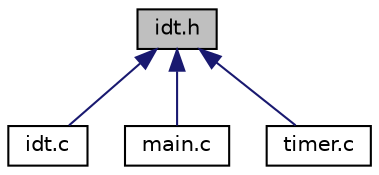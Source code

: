 digraph "idt.h"
{
  edge [fontname="Helvetica",fontsize="10",labelfontname="Helvetica",labelfontsize="10"];
  node [fontname="Helvetica",fontsize="10",shape=record];
  Node2 [label="idt.h",height=0.2,width=0.4,color="black", fillcolor="grey75", style="filled", fontcolor="black"];
  Node2 -> Node3 [dir="back",color="midnightblue",fontsize="10",style="solid",fontname="Helvetica"];
  Node3 [label="idt.c",height=0.2,width=0.4,color="black", fillcolor="white", style="filled",URL="$idt_8c.html",tooltip="Установка таблицы IDT - дескриптеров прерываний "];
  Node2 -> Node4 [dir="back",color="midnightblue",fontsize="10",style="solid",fontname="Helvetica"];
  Node4 [label="main.c",height=0.2,width=0.4,color="black", fillcolor="white", style="filled",URL="$main_8c.html",tooltip="OS main start code. "];
  Node2 -> Node5 [dir="back",color="midnightblue",fontsize="10",style="solid",fontname="Helvetica"];
  Node5 [label="timer.c",height=0.2,width=0.4,color="black", fillcolor="white", style="filled",URL="$timer_8c.html",tooltip="Инициализация программируемого интервального таймера "];
}
